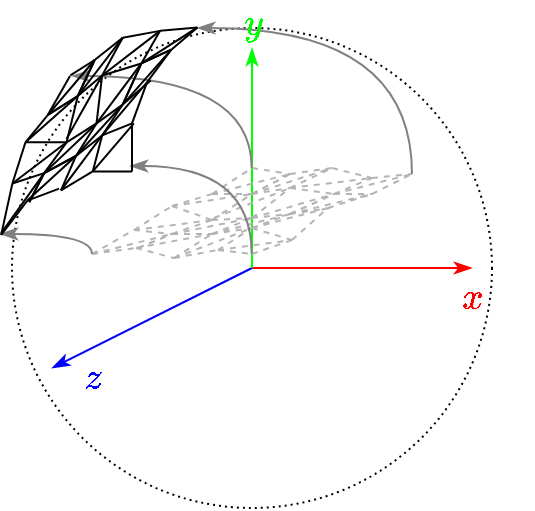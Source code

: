 <mxfile>
    <diagram id="JcbLvFFjpSNxFUtZ-KnM" name="Page-1">
        <mxGraphModel dx="367" dy="392" grid="1" gridSize="10" guides="1" tooltips="1" connect="1" arrows="1" fold="1" page="0" pageScale="1" pageWidth="827" pageHeight="1169" math="1" shadow="0">
            <root>
                <mxCell id="0"/>
                <mxCell id="1" parent="0"/>
                <mxCell id="2" value="" style="ellipse;whiteSpace=wrap;html=1;aspect=fixed;dashed=1;dashPattern=1 2;movable=0;resizable=0;rotatable=0;deletable=0;editable=0;locked=1;connectable=0;" parent="1" vertex="1">
                    <mxGeometry x="780" y="360" width="240" height="240" as="geometry"/>
                </mxCell>
                <mxCell id="3" value="" style="endArrow=classicThin;html=1;rounded=0;strokeColor=#FF0000;startArrow=none;startFill=0;endFill=1;movable=1;resizable=1;rotatable=1;deletable=1;editable=1;connectable=1;" parent="1" edge="1">
                    <mxGeometry width="50" height="50" relative="1" as="geometry">
                        <mxPoint x="900" y="480" as="sourcePoint"/>
                        <mxPoint x="1010" y="480" as="targetPoint"/>
                    </mxGeometry>
                </mxCell>
                <mxCell id="4" value="" style="endArrow=none;html=1;rounded=0;strokeColor=#0000FF;endFill=0;startArrow=classicThin;startFill=1;movable=1;resizable=1;rotatable=1;deletable=1;editable=1;connectable=1;" parent="1" edge="1">
                    <mxGeometry width="50" height="50" relative="1" as="geometry">
                        <mxPoint x="800" y="530" as="sourcePoint"/>
                        <mxPoint x="900" y="480" as="targetPoint"/>
                    </mxGeometry>
                </mxCell>
                <mxCell id="5" value="" style="endArrow=classicThin;html=1;rounded=0;strokeColor=#00FF00;endFill=1;movable=1;resizable=1;rotatable=1;deletable=1;editable=1;connectable=1;" parent="1" edge="1">
                    <mxGeometry width="50" height="50" relative="1" as="geometry">
                        <mxPoint x="900" y="480" as="sourcePoint"/>
                        <mxPoint x="900" y="370" as="targetPoint"/>
                    </mxGeometry>
                </mxCell>
                <mxCell id="6" value="\(x\)" style="text;html=1;align=center;verticalAlign=middle;whiteSpace=wrap;rounded=0;fontColor=#FF0000;fontSize=16;movable=1;resizable=1;rotatable=1;deletable=1;editable=1;connectable=1;" parent="1" vertex="1">
                    <mxGeometry x="980" y="480" width="60" height="30" as="geometry"/>
                </mxCell>
                <mxCell id="7" value="&lt;font style=&quot;font-size: 16px;&quot; color=&quot;#0000ff&quot;&gt;\(z\)&lt;/font&gt;" style="text;html=1;align=center;verticalAlign=middle;whiteSpace=wrap;rounded=0;fontColor=#00FF00;fontSize=16;movable=1;resizable=1;rotatable=1;deletable=1;editable=1;connectable=1;" parent="1" vertex="1">
                    <mxGeometry x="790" y="520" width="60" height="30" as="geometry"/>
                </mxCell>
                <mxCell id="70" value="" style="endArrow=none;html=1;rounded=0;dashed=1;strokeColor=#B5B5B5;movable=0;resizable=0;rotatable=0;deletable=0;editable=0;locked=1;connectable=0;" parent="1" edge="1">
                    <mxGeometry width="50" height="50" relative="1" as="geometry">
                        <mxPoint x="880" y="443" as="sourcePoint"/>
                        <mxPoint x="900" y="430" as="targetPoint"/>
                    </mxGeometry>
                </mxCell>
                <mxCell id="71" value="" style="endArrow=none;html=1;rounded=0;dashed=1;strokeColor=#B5B5B5;movable=0;resizable=0;rotatable=0;deletable=0;editable=0;locked=1;connectable=0;" parent="1" edge="1">
                    <mxGeometry width="50" height="50" relative="1" as="geometry">
                        <mxPoint x="900" y="443" as="sourcePoint"/>
                        <mxPoint x="919" y="433" as="targetPoint"/>
                    </mxGeometry>
                </mxCell>
                <mxCell id="72" value="" style="endArrow=none;html=1;rounded=0;dashed=1;strokeColor=#B5B5B5;movable=0;resizable=0;rotatable=0;deletable=0;editable=0;locked=1;connectable=0;" parent="1" edge="1">
                    <mxGeometry width="50" height="50" relative="1" as="geometry">
                        <mxPoint x="900" y="430" as="sourcePoint"/>
                        <mxPoint x="919" y="433" as="targetPoint"/>
                    </mxGeometry>
                </mxCell>
                <mxCell id="73" value="" style="endArrow=none;html=1;rounded=0;dashed=1;strokeColor=#B5B5B5;movable=0;resizable=0;rotatable=0;deletable=0;editable=0;locked=1;connectable=0;" parent="1" edge="1">
                    <mxGeometry width="50" height="50" relative="1" as="geometry">
                        <mxPoint x="880" y="443" as="sourcePoint"/>
                        <mxPoint x="900" y="443" as="targetPoint"/>
                    </mxGeometry>
                </mxCell>
                <mxCell id="74" value="" style="endArrow=none;html=1;rounded=0;dashed=1;strokeColor=#B5B5B5;movable=0;resizable=0;rotatable=0;deletable=0;editable=0;locked=1;connectable=0;" parent="1" edge="1">
                    <mxGeometry width="50" height="50" relative="1" as="geometry">
                        <mxPoint x="880" y="443" as="sourcePoint"/>
                        <mxPoint x="919" y="433" as="targetPoint"/>
                    </mxGeometry>
                </mxCell>
                <mxCell id="75" value="" style="endArrow=none;html=1;rounded=0;dashed=1;strokeColor=#B5B5B5;movable=0;resizable=0;rotatable=0;deletable=0;editable=0;locked=1;connectable=0;" parent="1" edge="1">
                    <mxGeometry width="50" height="50" relative="1" as="geometry">
                        <mxPoint x="900" y="443" as="sourcePoint"/>
                        <mxPoint x="919" y="433" as="targetPoint"/>
                    </mxGeometry>
                </mxCell>
                <mxCell id="76" value="" style="endArrow=none;html=1;rounded=0;dashed=1;strokeColor=#B5B5B5;movable=0;resizable=0;rotatable=0;deletable=0;editable=0;locked=1;connectable=0;" parent="1" edge="1">
                    <mxGeometry width="50" height="50" relative="1" as="geometry">
                        <mxPoint x="919" y="433" as="sourcePoint"/>
                        <mxPoint x="940" y="430" as="targetPoint"/>
                    </mxGeometry>
                </mxCell>
                <mxCell id="77" value="" style="endArrow=none;html=1;rounded=0;dashed=1;strokeColor=#B5B5B5;movable=0;resizable=0;rotatable=0;deletable=0;editable=0;locked=1;connectable=0;" parent="1" edge="1">
                    <mxGeometry width="50" height="50" relative="1" as="geometry">
                        <mxPoint x="900" y="443" as="sourcePoint"/>
                        <mxPoint x="940" y="430" as="targetPoint"/>
                    </mxGeometry>
                </mxCell>
                <mxCell id="78" value="" style="endArrow=none;html=1;rounded=0;dashed=1;strokeColor=#B5B5B5;movable=0;resizable=0;rotatable=0;deletable=0;editable=0;locked=1;connectable=0;" parent="1" edge="1">
                    <mxGeometry width="50" height="50" relative="1" as="geometry">
                        <mxPoint x="919" y="440" as="sourcePoint"/>
                        <mxPoint x="940" y="430" as="targetPoint"/>
                    </mxGeometry>
                </mxCell>
                <mxCell id="79" value="" style="endArrow=none;html=1;rounded=0;dashed=1;strokeColor=#B5B5B5;movable=0;resizable=0;rotatable=0;deletable=0;editable=0;locked=1;connectable=0;" parent="1" edge="1">
                    <mxGeometry width="50" height="50" relative="1" as="geometry">
                        <mxPoint x="940" y="430" as="sourcePoint"/>
                        <mxPoint x="960" y="435" as="targetPoint"/>
                    </mxGeometry>
                </mxCell>
                <mxCell id="80" value="" style="endArrow=none;html=1;rounded=0;dashed=1;strokeColor=#B5B5B5;movable=0;resizable=0;rotatable=0;deletable=0;editable=0;locked=1;connectable=0;" parent="1" edge="1">
                    <mxGeometry width="50" height="50" relative="1" as="geometry">
                        <mxPoint x="919" y="440" as="sourcePoint"/>
                        <mxPoint x="960" y="435" as="targetPoint"/>
                    </mxGeometry>
                </mxCell>
                <mxCell id="81" value="" style="endArrow=none;html=1;rounded=0;dashed=1;strokeColor=#B5B5B5;movable=0;resizable=0;rotatable=0;deletable=0;editable=0;locked=1;connectable=0;" parent="1" edge="1">
                    <mxGeometry width="50" height="50" relative="1" as="geometry">
                        <mxPoint x="941" y="443" as="sourcePoint"/>
                        <mxPoint x="960" y="435" as="targetPoint"/>
                    </mxGeometry>
                </mxCell>
                <mxCell id="82" value="" style="endArrow=none;html=1;rounded=0;dashed=1;strokeColor=#B5B5B5;movable=1;resizable=1;rotatable=1;deletable=1;editable=1;connectable=1;" parent="1" edge="1">
                    <mxGeometry width="50" height="50" relative="1" as="geometry">
                        <mxPoint x="960" y="443" as="sourcePoint"/>
                        <mxPoint x="980" y="433" as="targetPoint"/>
                    </mxGeometry>
                </mxCell>
                <mxCell id="83" value="" style="endArrow=none;html=1;rounded=0;dashed=1;strokeColor=#B5B5B5;movable=1;resizable=1;rotatable=1;deletable=1;editable=1;connectable=1;" parent="1" edge="1">
                    <mxGeometry width="50" height="50" relative="1" as="geometry">
                        <mxPoint x="960" y="435" as="sourcePoint"/>
                        <mxPoint x="980" y="433" as="targetPoint"/>
                    </mxGeometry>
                </mxCell>
                <mxCell id="84" value="" style="endArrow=none;html=1;rounded=0;dashed=1;strokeColor=#B5B5B5;movable=0;resizable=0;rotatable=0;deletable=0;editable=0;locked=1;connectable=0;" parent="1" edge="1">
                    <mxGeometry width="50" height="50" relative="1" as="geometry">
                        <mxPoint x="941" y="443" as="sourcePoint"/>
                        <mxPoint x="960" y="443" as="targetPoint"/>
                    </mxGeometry>
                </mxCell>
                <mxCell id="85" value="" style="endArrow=none;html=1;rounded=0;dashed=1;strokeColor=#B5B5B5;movable=1;resizable=1;rotatable=1;deletable=1;editable=1;connectable=1;" parent="1" edge="1">
                    <mxGeometry width="50" height="50" relative="1" as="geometry">
                        <mxPoint x="941" y="443" as="sourcePoint"/>
                        <mxPoint x="980" y="433" as="targetPoint"/>
                    </mxGeometry>
                </mxCell>
                <mxCell id="86" value="" style="endArrow=none;html=1;rounded=0;dashed=1;strokeColor=#B5B5B5;movable=0;resizable=0;rotatable=0;deletable=0;editable=0;locked=1;connectable=0;" parent="1" edge="1">
                    <mxGeometry width="50" height="50" relative="1" as="geometry">
                        <mxPoint x="860" y="449" as="sourcePoint"/>
                        <mxPoint x="880" y="443" as="targetPoint"/>
                    </mxGeometry>
                </mxCell>
                <mxCell id="87" value="" style="endArrow=none;html=1;rounded=0;dashed=1;strokeColor=#B5B5B5;movable=0;resizable=0;rotatable=0;deletable=0;editable=0;locked=1;connectable=0;" parent="1" edge="1">
                    <mxGeometry width="50" height="50" relative="1" as="geometry">
                        <mxPoint x="880" y="443" as="sourcePoint"/>
                        <mxPoint x="900" y="443" as="targetPoint"/>
                    </mxGeometry>
                </mxCell>
                <mxCell id="88" value="" style="endArrow=none;html=1;rounded=0;dashed=1;strokeColor=#B5B5B5;movable=0;resizable=0;rotatable=0;deletable=0;editable=0;locked=1;connectable=0;" parent="1" edge="1">
                    <mxGeometry width="50" height="50" relative="1" as="geometry">
                        <mxPoint x="860" y="449" as="sourcePoint"/>
                        <mxPoint x="880" y="456" as="targetPoint"/>
                    </mxGeometry>
                </mxCell>
                <mxCell id="89" value="" style="endArrow=none;html=1;rounded=0;dashed=1;strokeColor=#B5B5B5;movable=0;resizable=0;rotatable=0;deletable=0;editable=0;locked=1;connectable=0;" parent="1" edge="1">
                    <mxGeometry width="50" height="50" relative="1" as="geometry">
                        <mxPoint x="860" y="449" as="sourcePoint"/>
                        <mxPoint x="900" y="443" as="targetPoint"/>
                    </mxGeometry>
                </mxCell>
                <mxCell id="90" value="" style="endArrow=none;html=1;rounded=0;dashed=1;strokeColor=#B5B5B5;movable=0;resizable=0;rotatable=0;deletable=0;editable=0;locked=1;connectable=0;" parent="1" edge="1">
                    <mxGeometry width="50" height="50" relative="1" as="geometry">
                        <mxPoint x="880" y="456" as="sourcePoint"/>
                        <mxPoint x="900" y="443" as="targetPoint"/>
                    </mxGeometry>
                </mxCell>
                <mxCell id="91" value="" style="endArrow=none;html=1;rounded=0;dashed=1;strokeColor=#B5B5B5;movable=0;resizable=0;rotatable=0;deletable=0;editable=0;locked=1;connectable=0;" parent="1" edge="1">
                    <mxGeometry width="50" height="50" relative="1" as="geometry">
                        <mxPoint x="900" y="443" as="sourcePoint"/>
                        <mxPoint x="919" y="440" as="targetPoint"/>
                    </mxGeometry>
                </mxCell>
                <mxCell id="92" value="" style="endArrow=none;html=1;rounded=0;dashed=1;strokeColor=#B5B5B5;movable=0;resizable=0;rotatable=0;deletable=0;editable=0;locked=1;connectable=0;" parent="1" edge="1">
                    <mxGeometry width="50" height="50" relative="1" as="geometry">
                        <mxPoint x="881" y="455" as="sourcePoint"/>
                        <mxPoint x="919" y="440" as="targetPoint"/>
                    </mxGeometry>
                </mxCell>
                <mxCell id="93" value="" style="endArrow=none;html=1;rounded=0;dashed=1;strokeColor=#B5B5B5;movable=0;resizable=0;rotatable=0;deletable=0;editable=0;locked=1;connectable=0;" parent="1" edge="1">
                    <mxGeometry width="50" height="50" relative="1" as="geometry">
                        <mxPoint x="900" y="455" as="sourcePoint"/>
                        <mxPoint x="919" y="440" as="targetPoint"/>
                    </mxGeometry>
                </mxCell>
                <mxCell id="94" value="" style="endArrow=none;html=1;rounded=0;dashed=1;strokeColor=#B5B5B5;movable=0;resizable=0;rotatable=0;deletable=0;editable=0;locked=1;connectable=0;" parent="1" edge="1">
                    <mxGeometry width="50" height="50" relative="1" as="geometry">
                        <mxPoint x="919" y="453" as="sourcePoint"/>
                        <mxPoint x="941" y="443" as="targetPoint"/>
                    </mxGeometry>
                </mxCell>
                <mxCell id="95" value="" style="endArrow=none;html=1;rounded=0;dashed=1;strokeColor=#B5B5B5;movable=0;resizable=0;rotatable=0;deletable=0;editable=0;locked=1;connectable=0;" parent="1" edge="1">
                    <mxGeometry width="50" height="50" relative="1" as="geometry">
                        <mxPoint x="919" y="440" as="sourcePoint"/>
                        <mxPoint x="941" y="443" as="targetPoint"/>
                    </mxGeometry>
                </mxCell>
                <mxCell id="96" value="" style="endArrow=none;html=1;rounded=0;dashed=1;strokeColor=#B5B5B5;movable=0;resizable=0;rotatable=0;deletable=0;editable=0;locked=1;connectable=0;" parent="1" edge="1">
                    <mxGeometry width="50" height="50" relative="1" as="geometry">
                        <mxPoint x="900" y="455" as="sourcePoint"/>
                        <mxPoint x="941" y="443" as="targetPoint"/>
                    </mxGeometry>
                </mxCell>
                <mxCell id="97" value="" style="endArrow=none;html=1;rounded=0;dashed=1;strokeColor=#B5B5B5;movable=0;resizable=0;rotatable=0;deletable=0;editable=0;locked=1;connectable=0;" parent="1" edge="1">
                    <mxGeometry width="50" height="50" relative="1" as="geometry">
                        <mxPoint x="919" y="453" as="sourcePoint"/>
                        <mxPoint x="941" y="443" as="targetPoint"/>
                    </mxGeometry>
                </mxCell>
                <mxCell id="98" value="" style="endArrow=none;html=1;rounded=0;dashed=1;strokeColor=#B5B5B5;movable=0;resizable=0;rotatable=0;deletable=0;editable=0;locked=1;connectable=0;" parent="1" edge="1">
                    <mxGeometry width="50" height="50" relative="1" as="geometry">
                        <mxPoint x="938" y="450" as="sourcePoint"/>
                        <mxPoint x="960" y="443" as="targetPoint"/>
                    </mxGeometry>
                </mxCell>
                <mxCell id="99" value="" style="endArrow=none;html=1;rounded=0;dashed=1;strokeColor=#B5B5B5;movable=0;resizable=0;rotatable=0;deletable=0;editable=0;locked=1;connectable=0;" parent="1" edge="1">
                    <mxGeometry width="50" height="50" relative="1" as="geometry">
                        <mxPoint x="941" y="443" as="sourcePoint"/>
                        <mxPoint x="960" y="443" as="targetPoint"/>
                    </mxGeometry>
                </mxCell>
                <mxCell id="100" value="" style="endArrow=none;html=1;rounded=0;dashed=1;strokeColor=#B5B5B5;movable=0;resizable=0;rotatable=0;deletable=0;editable=0;locked=1;connectable=0;" parent="1" edge="1">
                    <mxGeometry width="50" height="50" relative="1" as="geometry">
                        <mxPoint x="919" y="453" as="sourcePoint"/>
                        <mxPoint x="960" y="443" as="targetPoint"/>
                    </mxGeometry>
                </mxCell>
                <mxCell id="101" value="" style="endArrow=none;html=1;rounded=0;dashed=1;strokeColor=#B5B5B5;movable=0;resizable=0;rotatable=0;deletable=0;editable=0;locked=1;connectable=0;" parent="1" edge="1">
                    <mxGeometry width="50" height="50" relative="1" as="geometry">
                        <mxPoint x="841" y="461" as="sourcePoint"/>
                        <mxPoint x="860" y="449" as="targetPoint"/>
                    </mxGeometry>
                </mxCell>
                <mxCell id="102" value="" style="endArrow=none;html=1;rounded=0;dashed=1;strokeColor=#B5B5B5;movable=0;resizable=0;rotatable=0;deletable=0;editable=0;locked=1;connectable=0;" parent="1" edge="1">
                    <mxGeometry width="50" height="50" relative="1" as="geometry">
                        <mxPoint x="841" y="461" as="sourcePoint"/>
                        <mxPoint x="880" y="456" as="targetPoint"/>
                    </mxGeometry>
                </mxCell>
                <mxCell id="103" value="" style="endArrow=none;html=1;rounded=0;dashed=1;strokeColor=#B5B5B5;movable=0;resizable=0;rotatable=0;deletable=0;editable=0;locked=1;connectable=0;" parent="1" edge="1">
                    <mxGeometry width="50" height="50" relative="1" as="geometry">
                        <mxPoint x="860" y="463" as="sourcePoint"/>
                        <mxPoint x="880" y="456" as="targetPoint"/>
                    </mxGeometry>
                </mxCell>
                <mxCell id="104" value="" style="endArrow=none;html=1;rounded=0;dashed=1;strokeColor=#B5B5B5;movable=0;resizable=0;rotatable=0;deletable=0;editable=0;locked=1;connectable=0;" parent="1" edge="1">
                    <mxGeometry width="50" height="50" relative="1" as="geometry">
                        <mxPoint x="880" y="456" as="sourcePoint"/>
                        <mxPoint x="900" y="455" as="targetPoint"/>
                    </mxGeometry>
                </mxCell>
                <mxCell id="105" value="" style="endArrow=none;html=1;rounded=0;dashed=1;strokeColor=#B5B5B5;movable=0;resizable=0;rotatable=0;deletable=0;editable=0;locked=1;connectable=0;" parent="1" edge="1">
                    <mxGeometry width="50" height="50" relative="1" as="geometry">
                        <mxPoint x="860" y="463" as="sourcePoint"/>
                        <mxPoint x="880" y="463" as="targetPoint"/>
                    </mxGeometry>
                </mxCell>
                <mxCell id="106" value="" style="endArrow=none;html=1;rounded=0;dashed=1;strokeColor=#B5B5B5;movable=0;resizable=0;rotatable=0;deletable=0;editable=0;locked=1;connectable=0;" parent="1" edge="1">
                    <mxGeometry width="50" height="50" relative="1" as="geometry">
                        <mxPoint x="860" y="463" as="sourcePoint"/>
                        <mxPoint x="900" y="455" as="targetPoint"/>
                    </mxGeometry>
                </mxCell>
                <mxCell id="107" value="" style="endArrow=none;html=1;rounded=0;dashed=1;strokeColor=#B5B5B5;movable=0;resizable=0;rotatable=0;deletable=0;editable=0;locked=1;connectable=0;" parent="1" edge="1">
                    <mxGeometry width="50" height="50" relative="1" as="geometry">
                        <mxPoint x="880" y="463" as="sourcePoint"/>
                        <mxPoint x="900" y="455" as="targetPoint"/>
                    </mxGeometry>
                </mxCell>
                <mxCell id="108" value="" style="endArrow=none;html=1;rounded=0;dashed=1;strokeColor=#B5B5B5;movable=0;resizable=0;rotatable=0;deletable=0;editable=0;locked=1;connectable=0;" parent="1" edge="1">
                    <mxGeometry width="50" height="50" relative="1" as="geometry">
                        <mxPoint x="900" y="455" as="sourcePoint"/>
                        <mxPoint x="919" y="453" as="targetPoint"/>
                    </mxGeometry>
                </mxCell>
                <mxCell id="109" value="" style="endArrow=none;html=1;rounded=0;dashed=1;strokeColor=#B5B5B5;movable=0;resizable=0;rotatable=0;deletable=0;editable=0;locked=1;connectable=0;" parent="1" edge="1">
                    <mxGeometry width="50" height="50" relative="1" as="geometry">
                        <mxPoint x="880" y="463" as="sourcePoint"/>
                        <mxPoint x="919" y="453" as="targetPoint"/>
                    </mxGeometry>
                </mxCell>
                <mxCell id="110" value="" style="endArrow=none;html=1;rounded=0;dashed=1;strokeColor=#B5B5B5;movable=0;resizable=0;rotatable=0;deletable=0;editable=0;locked=1;connectable=0;" parent="1" edge="1">
                    <mxGeometry width="50" height="50" relative="1" as="geometry">
                        <mxPoint x="900" y="460" as="sourcePoint"/>
                        <mxPoint x="919" y="453" as="targetPoint"/>
                    </mxGeometry>
                </mxCell>
                <mxCell id="111" value="" style="endArrow=none;html=1;rounded=0;dashed=1;strokeColor=#B5B5B5;movable=0;resizable=0;rotatable=0;deletable=0;editable=0;locked=1;connectable=0;" parent="1" edge="1">
                    <mxGeometry width="50" height="50" relative="1" as="geometry">
                        <mxPoint x="920" y="466" as="sourcePoint"/>
                        <mxPoint x="938" y="450" as="targetPoint"/>
                    </mxGeometry>
                </mxCell>
                <mxCell id="112" value="" style="endArrow=none;html=1;rounded=0;dashed=1;strokeColor=#B5B5B5;movable=0;resizable=0;rotatable=0;deletable=0;editable=0;locked=1;connectable=0;" parent="1" edge="1">
                    <mxGeometry width="50" height="50" relative="1" as="geometry">
                        <mxPoint x="919" y="453" as="sourcePoint"/>
                        <mxPoint x="939" y="450" as="targetPoint"/>
                    </mxGeometry>
                </mxCell>
                <mxCell id="113" value="" style="endArrow=none;html=1;rounded=0;dashed=1;strokeColor=#B5B5B5;movable=0;resizable=0;rotatable=0;deletable=0;editable=0;locked=1;connectable=0;" parent="1" edge="1">
                    <mxGeometry width="50" height="50" relative="1" as="geometry">
                        <mxPoint x="900" y="460" as="sourcePoint"/>
                        <mxPoint x="920" y="466" as="targetPoint"/>
                    </mxGeometry>
                </mxCell>
                <mxCell id="114" value="" style="endArrow=none;html=1;rounded=0;dashed=1;strokeColor=#B5B5B5;movable=0;resizable=0;rotatable=0;deletable=0;editable=0;locked=1;connectable=0;" parent="1" edge="1">
                    <mxGeometry width="50" height="50" relative="1" as="geometry">
                        <mxPoint x="900" y="460" as="sourcePoint"/>
                        <mxPoint x="938" y="450" as="targetPoint"/>
                    </mxGeometry>
                </mxCell>
                <mxCell id="115" value="" style="endArrow=none;html=1;rounded=0;dashed=1;strokeColor=#B5B5B5;movable=0;resizable=0;rotatable=0;deletable=0;editable=0;locked=1;connectable=0;" parent="1" edge="1">
                    <mxGeometry width="50" height="50" relative="1" as="geometry">
                        <mxPoint x="820" y="473" as="sourcePoint"/>
                        <mxPoint x="841" y="461" as="targetPoint"/>
                    </mxGeometry>
                </mxCell>
                <mxCell id="116" value="" style="endArrow=none;html=1;rounded=0;dashed=1;strokeColor=#B5B5B5;movable=0;resizable=0;rotatable=0;deletable=0;editable=0;locked=1;connectable=0;" parent="1" edge="1">
                    <mxGeometry width="50" height="50" relative="1" as="geometry">
                        <mxPoint x="843" y="470" as="sourcePoint"/>
                        <mxPoint x="860" y="463" as="targetPoint"/>
                    </mxGeometry>
                </mxCell>
                <mxCell id="117" value="" style="endArrow=none;html=1;rounded=0;dashed=1;strokeColor=#B5B5B5;movable=0;resizable=0;rotatable=0;deletable=0;editable=0;locked=1;connectable=0;" parent="1" edge="1">
                    <mxGeometry width="50" height="50" relative="1" as="geometry">
                        <mxPoint x="841" y="461" as="sourcePoint"/>
                        <mxPoint x="860" y="463" as="targetPoint"/>
                    </mxGeometry>
                </mxCell>
                <mxCell id="118" value="" style="endArrow=none;html=1;rounded=0;dashed=1;strokeColor=#B5B5B5;movable=0;resizable=0;rotatable=0;deletable=0;editable=0;locked=1;connectable=0;" parent="1" edge="1">
                    <mxGeometry width="50" height="50" relative="1" as="geometry">
                        <mxPoint x="820" y="473" as="sourcePoint"/>
                        <mxPoint x="842" y="470" as="targetPoint"/>
                    </mxGeometry>
                </mxCell>
                <mxCell id="119" value="" style="endArrow=none;html=1;rounded=0;dashed=1;strokeColor=#B5B5B5;movable=0;resizable=0;rotatable=0;deletable=0;editable=0;locked=1;connectable=0;" parent="1" edge="1">
                    <mxGeometry width="50" height="50" relative="1" as="geometry">
                        <mxPoint x="820" y="473" as="sourcePoint"/>
                        <mxPoint x="860" y="463" as="targetPoint"/>
                    </mxGeometry>
                </mxCell>
                <mxCell id="120" value="" style="endArrow=none;html=1;rounded=0;dashed=1;strokeColor=#B5B5B5;movable=0;resizable=0;rotatable=0;deletable=0;editable=0;locked=1;connectable=0;" parent="1" edge="1">
                    <mxGeometry width="50" height="50" relative="1" as="geometry">
                        <mxPoint x="843" y="470" as="sourcePoint"/>
                        <mxPoint x="860" y="463" as="targetPoint"/>
                    </mxGeometry>
                </mxCell>
                <mxCell id="121" value="" style="endArrow=none;html=1;rounded=0;dashed=1;strokeColor=#B5B5B5;movable=0;resizable=0;rotatable=0;deletable=0;editable=0;locked=1;connectable=0;" parent="1" edge="1">
                    <mxGeometry width="50" height="50" relative="1" as="geometry">
                        <mxPoint x="860" y="463" as="sourcePoint"/>
                        <mxPoint x="880" y="463" as="targetPoint"/>
                    </mxGeometry>
                </mxCell>
                <mxCell id="122" value="" style="endArrow=none;html=1;rounded=0;dashed=1;strokeColor=#B5B5B5;movable=0;resizable=0;rotatable=0;deletable=0;editable=0;locked=1;connectable=0;" parent="1" edge="1">
                    <mxGeometry width="50" height="50" relative="1" as="geometry">
                        <mxPoint x="842" y="470" as="sourcePoint"/>
                        <mxPoint x="861" y="475" as="targetPoint"/>
                    </mxGeometry>
                </mxCell>
                <mxCell id="123" value="" style="endArrow=none;html=1;rounded=0;dashed=1;strokeColor=#B5B5B5;movable=0;resizable=0;rotatable=0;deletable=0;editable=0;locked=1;connectable=0;" parent="1" edge="1">
                    <mxGeometry width="50" height="50" relative="1" as="geometry">
                        <mxPoint x="842" y="470" as="sourcePoint"/>
                        <mxPoint x="880" y="463" as="targetPoint"/>
                    </mxGeometry>
                </mxCell>
                <mxCell id="124" value="" style="endArrow=none;html=1;rounded=0;dashed=1;strokeColor=#B5B5B5;movable=0;resizable=0;rotatable=0;deletable=0;editable=0;locked=1;connectable=0;" parent="1" edge="1">
                    <mxGeometry width="50" height="50" relative="1" as="geometry">
                        <mxPoint x="861" y="475" as="sourcePoint"/>
                        <mxPoint x="880" y="463" as="targetPoint"/>
                    </mxGeometry>
                </mxCell>
                <mxCell id="125" value="" style="endArrow=none;html=1;rounded=0;dashed=1;strokeColor=#B5B5B5;movable=0;resizable=0;rotatable=0;deletable=0;editable=0;locked=1;connectable=0;" parent="1" edge="1">
                    <mxGeometry width="50" height="50" relative="1" as="geometry">
                        <mxPoint x="880" y="463" as="sourcePoint"/>
                        <mxPoint x="900" y="460" as="targetPoint"/>
                    </mxGeometry>
                </mxCell>
                <mxCell id="126" value="" style="endArrow=none;html=1;rounded=0;dashed=1;strokeColor=#B5B5B5;movable=0;resizable=0;rotatable=0;deletable=0;editable=0;locked=1;connectable=0;" parent="1" edge="1">
                    <mxGeometry width="50" height="50" relative="1" as="geometry">
                        <mxPoint x="861" y="475" as="sourcePoint"/>
                        <mxPoint x="883" y="471" as="targetPoint"/>
                    </mxGeometry>
                </mxCell>
                <mxCell id="127" value="" style="endArrow=none;html=1;rounded=0;dashed=1;strokeColor=#B5B5B5;movable=0;resizable=0;rotatable=0;deletable=0;editable=0;locked=1;connectable=0;" parent="1" edge="1">
                    <mxGeometry width="50" height="50" relative="1" as="geometry">
                        <mxPoint x="861" y="475" as="sourcePoint"/>
                        <mxPoint x="900" y="460" as="targetPoint"/>
                    </mxGeometry>
                </mxCell>
                <mxCell id="128" value="" style="endArrow=none;html=1;rounded=0;dashed=1;strokeColor=#B5B5B5;movable=0;resizable=0;rotatable=0;deletable=0;editable=0;locked=1;connectable=0;" parent="1" edge="1">
                    <mxGeometry width="50" height="50" relative="1" as="geometry">
                        <mxPoint x="883" y="471" as="sourcePoint"/>
                        <mxPoint x="900" y="460" as="targetPoint"/>
                    </mxGeometry>
                </mxCell>
                <mxCell id="129" value="" style="endArrow=none;html=1;rounded=0;dashed=1;strokeColor=#B5B5B5;movable=0;resizable=0;rotatable=0;deletable=0;editable=0;locked=1;connectable=0;" parent="1" edge="1">
                    <mxGeometry width="50" height="50" relative="1" as="geometry">
                        <mxPoint x="900" y="473" as="sourcePoint"/>
                        <mxPoint x="920" y="466" as="targetPoint"/>
                    </mxGeometry>
                </mxCell>
                <mxCell id="130" value="" style="endArrow=none;html=1;rounded=0;dashed=1;strokeColor=#B5B5B5;movable=0;resizable=0;rotatable=0;deletable=0;editable=0;locked=1;connectable=0;" parent="1" edge="1">
                    <mxGeometry width="50" height="50" relative="1" as="geometry">
                        <mxPoint x="883" y="471" as="sourcePoint"/>
                        <mxPoint x="900" y="473" as="targetPoint"/>
                    </mxGeometry>
                </mxCell>
                <mxCell id="131" value="" style="endArrow=none;html=1;rounded=0;dashed=1;strokeColor=#B5B5B5;movable=0;resizable=0;rotatable=0;deletable=0;editable=0;locked=1;connectable=0;" parent="1" edge="1">
                    <mxGeometry width="50" height="50" relative="1" as="geometry">
                        <mxPoint x="883" y="471" as="sourcePoint"/>
                        <mxPoint x="920" y="466" as="targetPoint"/>
                    </mxGeometry>
                </mxCell>
                <mxCell id="132" value="" style="endArrow=classicThin;html=1;rounded=0;endFill=1;strokeColor=#808080;edgeStyle=orthogonalEdgeStyle;curved=1;movable=1;resizable=1;rotatable=1;deletable=1;editable=1;connectable=1;" parent="1" edge="1">
                    <mxGeometry width="50" height="50" relative="1" as="geometry">
                        <mxPoint x="820" y="473" as="sourcePoint"/>
                        <mxPoint x="774" y="463" as="targetPoint"/>
                        <Array as="points">
                            <mxPoint x="820" y="463"/>
                        </Array>
                    </mxGeometry>
                </mxCell>
                <mxCell id="133" value="" style="endArrow=classicThin;html=1;rounded=0;endFill=1;strokeColor=#808080;edgeStyle=orthogonalEdgeStyle;curved=1;movable=1;resizable=1;rotatable=1;deletable=1;editable=1;connectable=1;" parent="1" edge="1">
                    <mxGeometry width="50" height="50" relative="1" as="geometry">
                        <mxPoint x="899.83" y="430" as="sourcePoint"/>
                        <mxPoint x="810" y="384" as="targetPoint"/>
                        <Array as="points">
                            <mxPoint x="900" y="384"/>
                        </Array>
                    </mxGeometry>
                </mxCell>
                <mxCell id="134" value="" style="endArrow=classicThin;html=1;rounded=0;endFill=1;strokeColor=#808080;edgeStyle=orthogonalEdgeStyle;curved=1;movable=1;resizable=1;rotatable=1;deletable=1;editable=1;connectable=1;" parent="1" edge="1">
                    <mxGeometry width="50" height="50" relative="1" as="geometry">
                        <mxPoint x="899.83" y="473" as="sourcePoint"/>
                        <mxPoint x="839" y="429" as="targetPoint"/>
                        <Array as="points">
                            <mxPoint x="900" y="429"/>
                        </Array>
                    </mxGeometry>
                </mxCell>
                <mxCell id="135" value="" style="endArrow=classicThin;html=1;rounded=0;endFill=1;strokeColor=#808080;edgeStyle=orthogonalEdgeStyle;curved=1;entryX=0.386;entryY=0;entryDx=0;entryDy=0;entryPerimeter=0;movable=1;resizable=1;rotatable=1;deletable=1;editable=1;connectable=1;" parent="1" target="2" edge="1">
                    <mxGeometry width="50" height="50" relative="1" as="geometry">
                        <mxPoint x="980" y="433.03" as="sourcePoint"/>
                        <mxPoint x="890.17" y="387.03" as="targetPoint"/>
                        <Array as="points">
                            <mxPoint x="980" y="360"/>
                        </Array>
                    </mxGeometry>
                </mxCell>
                <mxCell id="136" value="\(y\)" style="text;html=1;align=center;verticalAlign=middle;whiteSpace=wrap;rounded=0;fontColor=#00FF00;fontSize=16;movable=1;resizable=1;rotatable=1;deletable=1;editable=1;connectable=1;" parent="1" vertex="1">
                    <mxGeometry x="882.5" y="346" width="35" height="24" as="geometry"/>
                </mxCell>
                <mxCell id="171" value="" style="group" vertex="1" connectable="0" parent="1">
                    <mxGeometry x="774.588" y="359.714" width="98.137" height="103.714" as="geometry"/>
                </mxCell>
                <mxCell id="8" value="" style="endArrow=none;html=1;rounded=0;movable=1;resizable=1;rotatable=1;deletable=1;editable=1;connectable=1;" parent="171" edge="1">
                    <mxGeometry width="50" height="50" relative="1" as="geometry">
                        <mxPoint x="23.366" y="43.714" as="sourcePoint"/>
                        <mxPoint x="34.412" y="24.286" as="targetPoint"/>
                    </mxGeometry>
                </mxCell>
                <mxCell id="9" value="" style="endArrow=none;html=1;rounded=0;movable=1;resizable=1;rotatable=1;deletable=1;editable=1;connectable=1;" parent="171" edge="1">
                    <mxGeometry width="50" height="50" relative="1" as="geometry">
                        <mxPoint x="38.32" y="34.286" as="sourcePoint"/>
                        <mxPoint x="46.732" y="16.286" as="targetPoint"/>
                    </mxGeometry>
                </mxCell>
                <mxCell id="10" value="" style="endArrow=none;html=1;rounded=0;movable=1;resizable=1;rotatable=1;deletable=1;editable=1;connectable=1;" parent="171" edge="1">
                    <mxGeometry width="50" height="50" relative="1" as="geometry">
                        <mxPoint x="34.582" y="24" as="sourcePoint"/>
                        <mxPoint x="46.732" y="16.286" as="targetPoint"/>
                    </mxGeometry>
                </mxCell>
                <mxCell id="11" value="" style="endArrow=none;html=1;rounded=0;movable=1;resizable=1;rotatable=1;deletable=1;editable=1;connectable=1;" parent="171" edge="1">
                    <mxGeometry width="50" height="50" relative="1" as="geometry">
                        <mxPoint x="23.366" y="43.714" as="sourcePoint"/>
                        <mxPoint x="38.32" y="34.286" as="targetPoint"/>
                    </mxGeometry>
                </mxCell>
                <mxCell id="12" value="" style="endArrow=none;html=1;rounded=0;movable=1;resizable=1;rotatable=1;deletable=1;editable=1;connectable=1;" parent="171" edge="1">
                    <mxGeometry width="50" height="50" relative="1" as="geometry">
                        <mxPoint x="23.366" y="43.714" as="sourcePoint"/>
                        <mxPoint x="46.732" y="16.286" as="targetPoint"/>
                    </mxGeometry>
                </mxCell>
                <mxCell id="13" value="" style="endArrow=none;html=1;rounded=0;movable=1;resizable=1;rotatable=1;deletable=1;editable=1;connectable=1;" parent="171" edge="1">
                    <mxGeometry width="50" height="50" relative="1" as="geometry">
                        <mxPoint x="38.32" y="34.286" as="sourcePoint"/>
                        <mxPoint x="46.732" y="16.286" as="targetPoint"/>
                    </mxGeometry>
                </mxCell>
                <mxCell id="14" value="" style="endArrow=none;html=1;rounded=0;movable=1;resizable=1;rotatable=1;deletable=1;editable=1;connectable=1;" parent="171" edge="1">
                    <mxGeometry width="50" height="50" relative="1" as="geometry">
                        <mxPoint x="46.732" y="16.286" as="sourcePoint"/>
                        <mxPoint x="60.752" y="5.143" as="targetPoint"/>
                    </mxGeometry>
                </mxCell>
                <mxCell id="15" value="" style="endArrow=none;html=1;rounded=0;movable=1;resizable=1;rotatable=1;deletable=1;editable=1;connectable=1;" parent="171" edge="1">
                    <mxGeometry width="50" height="50" relative="1" as="geometry">
                        <mxPoint x="38.32" y="34.286" as="sourcePoint"/>
                        <mxPoint x="60.752" y="5.143" as="targetPoint"/>
                    </mxGeometry>
                </mxCell>
                <mxCell id="16" value="" style="endArrow=none;html=1;rounded=0;movable=1;resizable=1;rotatable=1;deletable=1;editable=1;connectable=1;" parent="171" edge="1">
                    <mxGeometry width="50" height="50" relative="1" as="geometry">
                        <mxPoint x="50.471" y="24" as="sourcePoint"/>
                        <mxPoint x="60.752" y="5.143" as="targetPoint"/>
                    </mxGeometry>
                </mxCell>
                <mxCell id="17" value="" style="endArrow=none;html=1;rounded=0;movable=1;resizable=1;rotatable=1;deletable=1;editable=1;connectable=1;" parent="171" edge="1">
                    <mxGeometry width="50" height="50" relative="1" as="geometry">
                        <mxPoint x="60.752" y="5.143" as="sourcePoint"/>
                        <mxPoint x="79.444" y="1.714" as="targetPoint"/>
                    </mxGeometry>
                </mxCell>
                <mxCell id="18" value="" style="endArrow=none;html=1;rounded=0;movable=1;resizable=1;rotatable=1;deletable=1;editable=1;connectable=1;" parent="171" edge="1">
                    <mxGeometry width="50" height="50" relative="1" as="geometry">
                        <mxPoint x="50.471" y="24" as="sourcePoint"/>
                        <mxPoint x="79.444" y="1.714" as="targetPoint"/>
                    </mxGeometry>
                </mxCell>
                <mxCell id="19" value="" style="endArrow=none;html=1;rounded=0;movable=1;resizable=1;rotatable=1;deletable=1;editable=1;connectable=1;" parent="171" edge="1">
                    <mxGeometry width="50" height="50" relative="1" as="geometry">
                        <mxPoint x="70.098" y="18" as="sourcePoint"/>
                        <mxPoint x="79.444" y="1.714" as="targetPoint"/>
                    </mxGeometry>
                </mxCell>
                <mxCell id="20" value="" style="endArrow=none;html=1;rounded=0;movable=1;resizable=1;rotatable=1;deletable=1;editable=1;connectable=1;" parent="171" edge="1">
                    <mxGeometry width="50" height="50" relative="1" as="geometry">
                        <mxPoint x="85.052" y="11.143" as="sourcePoint"/>
                        <mxPoint x="98.137" as="targetPoint"/>
                    </mxGeometry>
                </mxCell>
                <mxCell id="21" value="" style="endArrow=none;html=1;rounded=0;movable=1;resizable=1;rotatable=1;deletable=1;editable=1;connectable=1;" parent="171" edge="1">
                    <mxGeometry width="50" height="50" relative="1" as="geometry">
                        <mxPoint x="79.444" y="1.714" as="sourcePoint"/>
                        <mxPoint x="98.137" as="targetPoint"/>
                    </mxGeometry>
                </mxCell>
                <mxCell id="22" value="" style="endArrow=none;html=1;rounded=0;movable=1;resizable=1;rotatable=1;deletable=1;editable=1;connectable=1;" parent="171" edge="1">
                    <mxGeometry width="50" height="50" relative="1" as="geometry">
                        <mxPoint x="70.098" y="18" as="sourcePoint"/>
                        <mxPoint x="85.052" y="11.143" as="targetPoint"/>
                    </mxGeometry>
                </mxCell>
                <mxCell id="23" value="" style="endArrow=none;html=1;rounded=0;movable=1;resizable=1;rotatable=1;deletable=1;editable=1;connectable=1;" parent="171" edge="1">
                    <mxGeometry width="50" height="50" relative="1" as="geometry">
                        <mxPoint x="70.098" y="18" as="sourcePoint"/>
                        <mxPoint x="98.137" as="targetPoint"/>
                    </mxGeometry>
                </mxCell>
                <mxCell id="24" value="" style="endArrow=none;html=1;rounded=0;movable=1;resizable=1;rotatable=1;deletable=1;editable=1;connectable=1;" parent="171" edge="1">
                    <mxGeometry width="50" height="50" relative="1" as="geometry">
                        <mxPoint x="12.15" y="57.429" as="sourcePoint"/>
                        <mxPoint x="23.366" y="43.714" as="targetPoint"/>
                    </mxGeometry>
                </mxCell>
                <mxCell id="25" value="" style="endArrow=none;html=1;rounded=0;movable=1;resizable=1;rotatable=1;deletable=1;editable=1;connectable=1;" parent="171" edge="1">
                    <mxGeometry width="50" height="50" relative="1" as="geometry">
                        <mxPoint x="23.366" y="43.714" as="sourcePoint"/>
                        <mxPoint x="38.32" y="34.286" as="targetPoint"/>
                    </mxGeometry>
                </mxCell>
                <mxCell id="26" value="" style="endArrow=none;html=1;rounded=0;movable=1;resizable=1;rotatable=1;deletable=1;editable=1;connectable=1;" parent="171" edge="1">
                    <mxGeometry width="50" height="50" relative="1" as="geometry">
                        <mxPoint x="12.15" y="57.429" as="sourcePoint"/>
                        <mxPoint x="32.712" y="57.429" as="targetPoint"/>
                    </mxGeometry>
                </mxCell>
                <mxCell id="27" value="" style="endArrow=none;html=1;rounded=0;movable=1;resizable=1;rotatable=1;deletable=1;editable=1;connectable=1;" parent="171" edge="1">
                    <mxGeometry width="50" height="50" relative="1" as="geometry">
                        <mxPoint x="12.15" y="57.429" as="sourcePoint"/>
                        <mxPoint x="38.32" y="34.286" as="targetPoint"/>
                    </mxGeometry>
                </mxCell>
                <mxCell id="28" value="" style="endArrow=none;html=1;rounded=0;movable=1;resizable=1;rotatable=1;deletable=1;editable=1;connectable=1;" parent="171" edge="1">
                    <mxGeometry width="50" height="50" relative="1" as="geometry">
                        <mxPoint x="32.712" y="57.429" as="sourcePoint"/>
                        <mxPoint x="38.32" y="34.286" as="targetPoint"/>
                    </mxGeometry>
                </mxCell>
                <mxCell id="29" value="" style="endArrow=none;html=1;rounded=0;movable=1;resizable=1;rotatable=1;deletable=1;editable=1;connectable=1;" parent="171" edge="1">
                    <mxGeometry width="50" height="50" relative="1" as="geometry">
                        <mxPoint x="38.32" y="34.286" as="sourcePoint"/>
                        <mxPoint x="50.471" y="24" as="targetPoint"/>
                    </mxGeometry>
                </mxCell>
                <mxCell id="30" value="" style="endArrow=none;html=1;rounded=0;movable=1;resizable=1;rotatable=1;deletable=1;editable=1;connectable=1;" parent="171" edge="1">
                    <mxGeometry width="50" height="50" relative="1" as="geometry">
                        <mxPoint x="32.712" y="55.714" as="sourcePoint"/>
                        <mxPoint x="50.471" y="24" as="targetPoint"/>
                    </mxGeometry>
                </mxCell>
                <mxCell id="31" value="" style="endArrow=none;html=1;rounded=0;movable=1;resizable=1;rotatable=1;deletable=1;editable=1;connectable=1;" parent="171" edge="1">
                    <mxGeometry width="50" height="50" relative="1" as="geometry">
                        <mxPoint x="47.667" y="48" as="sourcePoint"/>
                        <mxPoint x="50.471" y="24" as="targetPoint"/>
                    </mxGeometry>
                </mxCell>
                <mxCell id="32" value="" style="endArrow=none;html=1;rounded=0;movable=1;resizable=1;rotatable=1;deletable=1;editable=1;connectable=1;" parent="171" edge="1">
                    <mxGeometry width="50" height="50" relative="1" as="geometry">
                        <mxPoint x="60.752" y="38.571" as="sourcePoint"/>
                        <mxPoint x="70.098" y="18" as="targetPoint"/>
                    </mxGeometry>
                </mxCell>
                <mxCell id="33" value="" style="endArrow=none;html=1;rounded=0;movable=1;resizable=1;rotatable=1;deletable=1;editable=1;connectable=1;" parent="171" edge="1">
                    <mxGeometry width="50" height="50" relative="1" as="geometry">
                        <mxPoint x="50.471" y="24" as="sourcePoint"/>
                        <mxPoint x="70.098" y="18" as="targetPoint"/>
                    </mxGeometry>
                </mxCell>
                <mxCell id="34" value="" style="endArrow=none;html=1;rounded=0;movable=1;resizable=1;rotatable=1;deletable=1;editable=1;connectable=1;" parent="171" edge="1">
                    <mxGeometry width="50" height="50" relative="1" as="geometry">
                        <mxPoint x="47.667" y="48" as="sourcePoint"/>
                        <mxPoint x="70.098" y="18" as="targetPoint"/>
                    </mxGeometry>
                </mxCell>
                <mxCell id="35" value="" style="endArrow=none;html=1;rounded=0;movable=1;resizable=1;rotatable=1;deletable=1;editable=1;connectable=1;" parent="171" edge="1">
                    <mxGeometry width="50" height="50" relative="1" as="geometry">
                        <mxPoint x="60.752" y="38.571" as="sourcePoint"/>
                        <mxPoint x="70.098" y="18" as="targetPoint"/>
                    </mxGeometry>
                </mxCell>
                <mxCell id="36" value="" style="endArrow=none;html=1;rounded=0;movable=1;resizable=1;rotatable=1;deletable=1;editable=1;connectable=1;" parent="171" edge="1">
                    <mxGeometry width="50" height="50" relative="1" as="geometry">
                        <mxPoint x="72.902" y="27.429" as="sourcePoint"/>
                        <mxPoint x="85.052" y="11.143" as="targetPoint"/>
                    </mxGeometry>
                </mxCell>
                <mxCell id="37" value="" style="endArrow=none;html=1;rounded=0;movable=1;resizable=1;rotatable=1;deletable=1;editable=1;connectable=1;" parent="171" edge="1">
                    <mxGeometry width="50" height="50" relative="1" as="geometry">
                        <mxPoint x="70.098" y="18" as="sourcePoint"/>
                        <mxPoint x="85.052" y="11.143" as="targetPoint"/>
                    </mxGeometry>
                </mxCell>
                <mxCell id="38" value="" style="endArrow=none;html=1;rounded=0;movable=1;resizable=1;rotatable=1;deletable=1;editable=1;connectable=1;" parent="171" edge="1">
                    <mxGeometry width="50" height="50" relative="1" as="geometry">
                        <mxPoint x="60.752" y="38.571" as="sourcePoint"/>
                        <mxPoint x="85.052" y="11.143" as="targetPoint"/>
                    </mxGeometry>
                </mxCell>
                <mxCell id="39" value="" style="endArrow=none;html=1;rounded=0;movable=1;resizable=1;rotatable=1;deletable=1;editable=1;connectable=1;" parent="171" edge="1">
                    <mxGeometry width="50" height="50" relative="1" as="geometry">
                        <mxPoint x="5.608" y="78" as="sourcePoint"/>
                        <mxPoint x="12.15" y="57.429" as="targetPoint"/>
                    </mxGeometry>
                </mxCell>
                <mxCell id="40" value="" style="endArrow=none;html=1;rounded=0;movable=1;resizable=1;rotatable=1;deletable=1;editable=1;connectable=1;" parent="171" edge="1">
                    <mxGeometry width="50" height="50" relative="1" as="geometry">
                        <mxPoint x="5.608" y="78" as="sourcePoint"/>
                        <mxPoint x="32.712" y="57.429" as="targetPoint"/>
                    </mxGeometry>
                </mxCell>
                <mxCell id="41" value="" style="endArrow=none;html=1;rounded=0;movable=1;resizable=1;rotatable=1;deletable=1;editable=1;connectable=1;" parent="171" edge="1">
                    <mxGeometry width="50" height="50" relative="1" as="geometry">
                        <mxPoint x="21.497" y="72.857" as="sourcePoint"/>
                        <mxPoint x="32.712" y="57.429" as="targetPoint"/>
                    </mxGeometry>
                </mxCell>
                <mxCell id="42" value="" style="endArrow=none;html=1;rounded=0;movable=1;resizable=1;rotatable=1;deletable=1;editable=1;connectable=1;" parent="171" edge="1">
                    <mxGeometry width="50" height="50" relative="1" as="geometry">
                        <mxPoint x="32.712" y="57.429" as="sourcePoint"/>
                        <mxPoint x="47.667" y="48" as="targetPoint"/>
                    </mxGeometry>
                </mxCell>
                <mxCell id="43" value="" style="endArrow=none;html=1;rounded=0;movable=1;resizable=1;rotatable=1;deletable=1;editable=1;connectable=1;" parent="171" edge="1">
                    <mxGeometry width="50" height="50" relative="1" as="geometry">
                        <mxPoint x="21.497" y="72.857" as="sourcePoint"/>
                        <mxPoint x="37.386" y="64.286" as="targetPoint"/>
                    </mxGeometry>
                </mxCell>
                <mxCell id="44" value="" style="endArrow=none;html=1;rounded=0;movable=1;resizable=1;rotatable=1;deletable=1;editable=1;connectable=1;" parent="171" edge="1">
                    <mxGeometry width="50" height="50" relative="1" as="geometry">
                        <mxPoint x="21.497" y="72.857" as="sourcePoint"/>
                        <mxPoint x="47.667" y="48" as="targetPoint"/>
                    </mxGeometry>
                </mxCell>
                <mxCell id="45" value="" style="endArrow=none;html=1;rounded=0;movable=1;resizable=1;rotatable=1;deletable=1;editable=1;connectable=1;" parent="171" edge="1">
                    <mxGeometry width="50" height="50" relative="1" as="geometry">
                        <mxPoint x="37.386" y="64.286" as="sourcePoint"/>
                        <mxPoint x="47.667" y="48" as="targetPoint"/>
                    </mxGeometry>
                </mxCell>
                <mxCell id="46" value="" style="endArrow=none;html=1;rounded=0;movable=1;resizable=1;rotatable=1;deletable=1;editable=1;connectable=1;" parent="171" edge="1">
                    <mxGeometry width="50" height="50" relative="1" as="geometry">
                        <mxPoint x="47.667" y="48" as="sourcePoint"/>
                        <mxPoint x="60.752" y="38.571" as="targetPoint"/>
                    </mxGeometry>
                </mxCell>
                <mxCell id="47" value="" style="endArrow=none;html=1;rounded=0;movable=1;resizable=1;rotatable=1;deletable=1;editable=1;connectable=1;" parent="171" edge="1">
                    <mxGeometry width="50" height="50" relative="1" as="geometry">
                        <mxPoint x="37.386" y="64.286" as="sourcePoint"/>
                        <mxPoint x="60.752" y="38.571" as="targetPoint"/>
                    </mxGeometry>
                </mxCell>
                <mxCell id="48" value="" style="endArrow=none;html=1;rounded=0;movable=1;resizable=1;rotatable=1;deletable=1;editable=1;connectable=1;" parent="171" edge="1">
                    <mxGeometry width="50" height="50" relative="1" as="geometry">
                        <mxPoint x="50.471" y="54" as="sourcePoint"/>
                        <mxPoint x="60.752" y="38.571" as="targetPoint"/>
                    </mxGeometry>
                </mxCell>
                <mxCell id="49" value="" style="endArrow=none;html=1;rounded=0;movable=1;resizable=1;rotatable=1;deletable=1;editable=1;connectable=1;" parent="171" edge="1">
                    <mxGeometry width="50" height="50" relative="1" as="geometry">
                        <mxPoint x="65.425" y="48" as="sourcePoint"/>
                        <mxPoint x="72.902" y="27.429" as="targetPoint"/>
                    </mxGeometry>
                </mxCell>
                <mxCell id="50" value="" style="endArrow=none;html=1;rounded=0;movable=1;resizable=1;rotatable=1;deletable=1;editable=1;connectable=1;" parent="171" edge="1">
                    <mxGeometry width="50" height="50" relative="1" as="geometry">
                        <mxPoint x="60.752" y="38.571" as="sourcePoint"/>
                        <mxPoint x="74.771" y="26.571" as="targetPoint"/>
                    </mxGeometry>
                </mxCell>
                <mxCell id="51" value="" style="endArrow=none;html=1;rounded=0;movable=1;resizable=1;rotatable=1;deletable=1;editable=1;connectable=1;" parent="171" edge="1">
                    <mxGeometry width="50" height="50" relative="1" as="geometry">
                        <mxPoint x="50.471" y="54" as="sourcePoint"/>
                        <mxPoint x="65.425" y="48" as="targetPoint"/>
                    </mxGeometry>
                </mxCell>
                <mxCell id="52" value="" style="endArrow=none;html=1;rounded=0;movable=1;resizable=1;rotatable=1;deletable=1;editable=1;connectable=1;" parent="171" edge="1">
                    <mxGeometry width="50" height="50" relative="1" as="geometry">
                        <mxPoint x="50.471" y="54" as="sourcePoint"/>
                        <mxPoint x="72.902" y="27.429" as="targetPoint"/>
                    </mxGeometry>
                </mxCell>
                <mxCell id="53" value="" style="endArrow=none;html=1;rounded=0;movable=1;resizable=1;rotatable=1;deletable=1;editable=1;connectable=1;" parent="171" edge="1">
                    <mxGeometry width="50" height="50" relative="1" as="geometry">
                        <mxPoint y="103.714" as="sourcePoint"/>
                        <mxPoint x="5.608" y="78" as="targetPoint"/>
                    </mxGeometry>
                </mxCell>
                <mxCell id="54" value="" style="endArrow=none;html=1;rounded=0;movable=1;resizable=1;rotatable=1;deletable=1;editable=1;connectable=1;" parent="171" edge="1">
                    <mxGeometry width="50" height="50" relative="1" as="geometry">
                        <mxPoint x="14.02" y="87.429" as="sourcePoint"/>
                        <mxPoint x="21.497" y="72.857" as="targetPoint"/>
                    </mxGeometry>
                </mxCell>
                <mxCell id="55" value="" style="endArrow=none;html=1;rounded=0;movable=1;resizable=1;rotatable=1;deletable=1;editable=1;connectable=1;" parent="171" edge="1">
                    <mxGeometry width="50" height="50" relative="1" as="geometry">
                        <mxPoint x="5.608" y="78" as="sourcePoint"/>
                        <mxPoint x="21.497" y="72.857" as="targetPoint"/>
                    </mxGeometry>
                </mxCell>
                <mxCell id="56" value="" style="endArrow=none;html=1;rounded=0;movable=1;resizable=1;rotatable=1;deletable=1;editable=1;connectable=1;" parent="171" edge="1">
                    <mxGeometry width="50" height="50" relative="1" as="geometry">
                        <mxPoint y="103.714" as="sourcePoint"/>
                        <mxPoint x="13.085" y="86.571" as="targetPoint"/>
                    </mxGeometry>
                </mxCell>
                <mxCell id="57" value="" style="endArrow=none;html=1;rounded=0;movable=1;resizable=1;rotatable=1;deletable=1;editable=1;connectable=1;" parent="171" edge="1">
                    <mxGeometry width="50" height="50" relative="1" as="geometry">
                        <mxPoint y="102.857" as="sourcePoint"/>
                        <mxPoint x="21.497" y="72.857" as="targetPoint"/>
                    </mxGeometry>
                </mxCell>
                <mxCell id="58" value="" style="endArrow=none;html=1;rounded=0;movable=1;resizable=1;rotatable=1;deletable=1;editable=1;connectable=1;" parent="171" edge="1">
                    <mxGeometry width="50" height="50" relative="1" as="geometry">
                        <mxPoint x="14.02" y="87.429" as="sourcePoint"/>
                        <mxPoint x="21.497" y="72.857" as="targetPoint"/>
                    </mxGeometry>
                </mxCell>
                <mxCell id="59" value="" style="endArrow=none;html=1;rounded=0;movable=1;resizable=1;rotatable=1;deletable=1;editable=1;connectable=1;" parent="171" edge="1">
                    <mxGeometry width="50" height="50" relative="1" as="geometry">
                        <mxPoint x="21.497" y="72.857" as="sourcePoint"/>
                        <mxPoint x="37.386" y="64.286" as="targetPoint"/>
                    </mxGeometry>
                </mxCell>
                <mxCell id="60" value="" style="endArrow=none;html=1;rounded=0;movable=1;resizable=1;rotatable=1;deletable=1;editable=1;connectable=1;" parent="171" edge="1">
                    <mxGeometry width="50" height="50" relative="1" as="geometry">
                        <mxPoint x="13.085" y="86.571" as="sourcePoint"/>
                        <mxPoint x="28.974" y="80.571" as="targetPoint"/>
                    </mxGeometry>
                </mxCell>
                <mxCell id="61" value="" style="endArrow=none;html=1;rounded=0;movable=1;resizable=1;rotatable=1;deletable=1;editable=1;connectable=1;" parent="171" edge="1">
                    <mxGeometry width="50" height="50" relative="1" as="geometry">
                        <mxPoint x="13.085" y="86.571" as="sourcePoint"/>
                        <mxPoint x="37.386" y="64.286" as="targetPoint"/>
                    </mxGeometry>
                </mxCell>
                <mxCell id="62" value="" style="endArrow=none;html=1;rounded=0;movable=1;resizable=1;rotatable=1;deletable=1;editable=1;connectable=1;" parent="171" edge="1">
                    <mxGeometry width="50" height="50" relative="1" as="geometry">
                        <mxPoint x="29.908" y="81.429" as="sourcePoint"/>
                        <mxPoint x="37.386" y="64.286" as="targetPoint"/>
                    </mxGeometry>
                </mxCell>
                <mxCell id="63" value="" style="endArrow=none;html=1;rounded=0;movable=1;resizable=1;rotatable=1;deletable=1;editable=1;connectable=1;" parent="171" edge="1">
                    <mxGeometry width="50" height="50" relative="1" as="geometry">
                        <mxPoint x="37.386" y="64.286" as="sourcePoint"/>
                        <mxPoint x="50.471" y="54" as="targetPoint"/>
                    </mxGeometry>
                </mxCell>
                <mxCell id="64" value="" style="endArrow=none;html=1;rounded=0;movable=1;resizable=1;rotatable=1;deletable=1;editable=1;connectable=1;" parent="171" edge="1">
                    <mxGeometry width="50" height="50" relative="1" as="geometry">
                        <mxPoint x="29.908" y="81.429" as="sourcePoint"/>
                        <mxPoint x="45.797" y="72" as="targetPoint"/>
                    </mxGeometry>
                </mxCell>
                <mxCell id="65" value="" style="endArrow=none;html=1;rounded=0;movable=1;resizable=1;rotatable=1;deletable=1;editable=1;connectable=1;" parent="171" edge="1">
                    <mxGeometry width="50" height="50" relative="1" as="geometry">
                        <mxPoint x="29.908" y="81.429" as="sourcePoint"/>
                        <mxPoint x="50.471" y="54" as="targetPoint"/>
                    </mxGeometry>
                </mxCell>
                <mxCell id="66" value="" style="endArrow=none;html=1;rounded=0;movable=1;resizable=1;rotatable=1;deletable=1;editable=1;connectable=1;" parent="171" edge="1">
                    <mxGeometry width="50" height="50" relative="1" as="geometry">
                        <mxPoint x="45.797" y="72" as="sourcePoint"/>
                        <mxPoint x="50.471" y="54" as="targetPoint"/>
                    </mxGeometry>
                </mxCell>
                <mxCell id="67" value="" style="endArrow=none;html=1;rounded=0;movable=1;resizable=1;rotatable=1;deletable=1;editable=1;connectable=1;" parent="171" edge="1">
                    <mxGeometry width="50" height="50" relative="1" as="geometry">
                        <mxPoint x="65.425" y="72" as="sourcePoint"/>
                        <mxPoint x="65.425" y="48" as="targetPoint"/>
                    </mxGeometry>
                </mxCell>
                <mxCell id="68" value="" style="endArrow=none;html=1;rounded=0;movable=1;resizable=1;rotatable=1;deletable=1;editable=1;connectable=1;" parent="171" edge="1">
                    <mxGeometry width="50" height="50" relative="1" as="geometry">
                        <mxPoint x="45.797" y="72" as="sourcePoint"/>
                        <mxPoint x="65.425" y="72" as="targetPoint"/>
                    </mxGeometry>
                </mxCell>
                <mxCell id="69" value="" style="endArrow=none;html=1;rounded=0;movable=1;resizable=1;rotatable=1;deletable=1;editable=1;connectable=1;" parent="171" edge="1">
                    <mxGeometry width="50" height="50" relative="1" as="geometry">
                        <mxPoint x="45.797" y="72" as="sourcePoint"/>
                        <mxPoint x="66.359" y="48" as="targetPoint"/>
                    </mxGeometry>
                </mxCell>
            </root>
        </mxGraphModel>
    </diagram>
</mxfile>